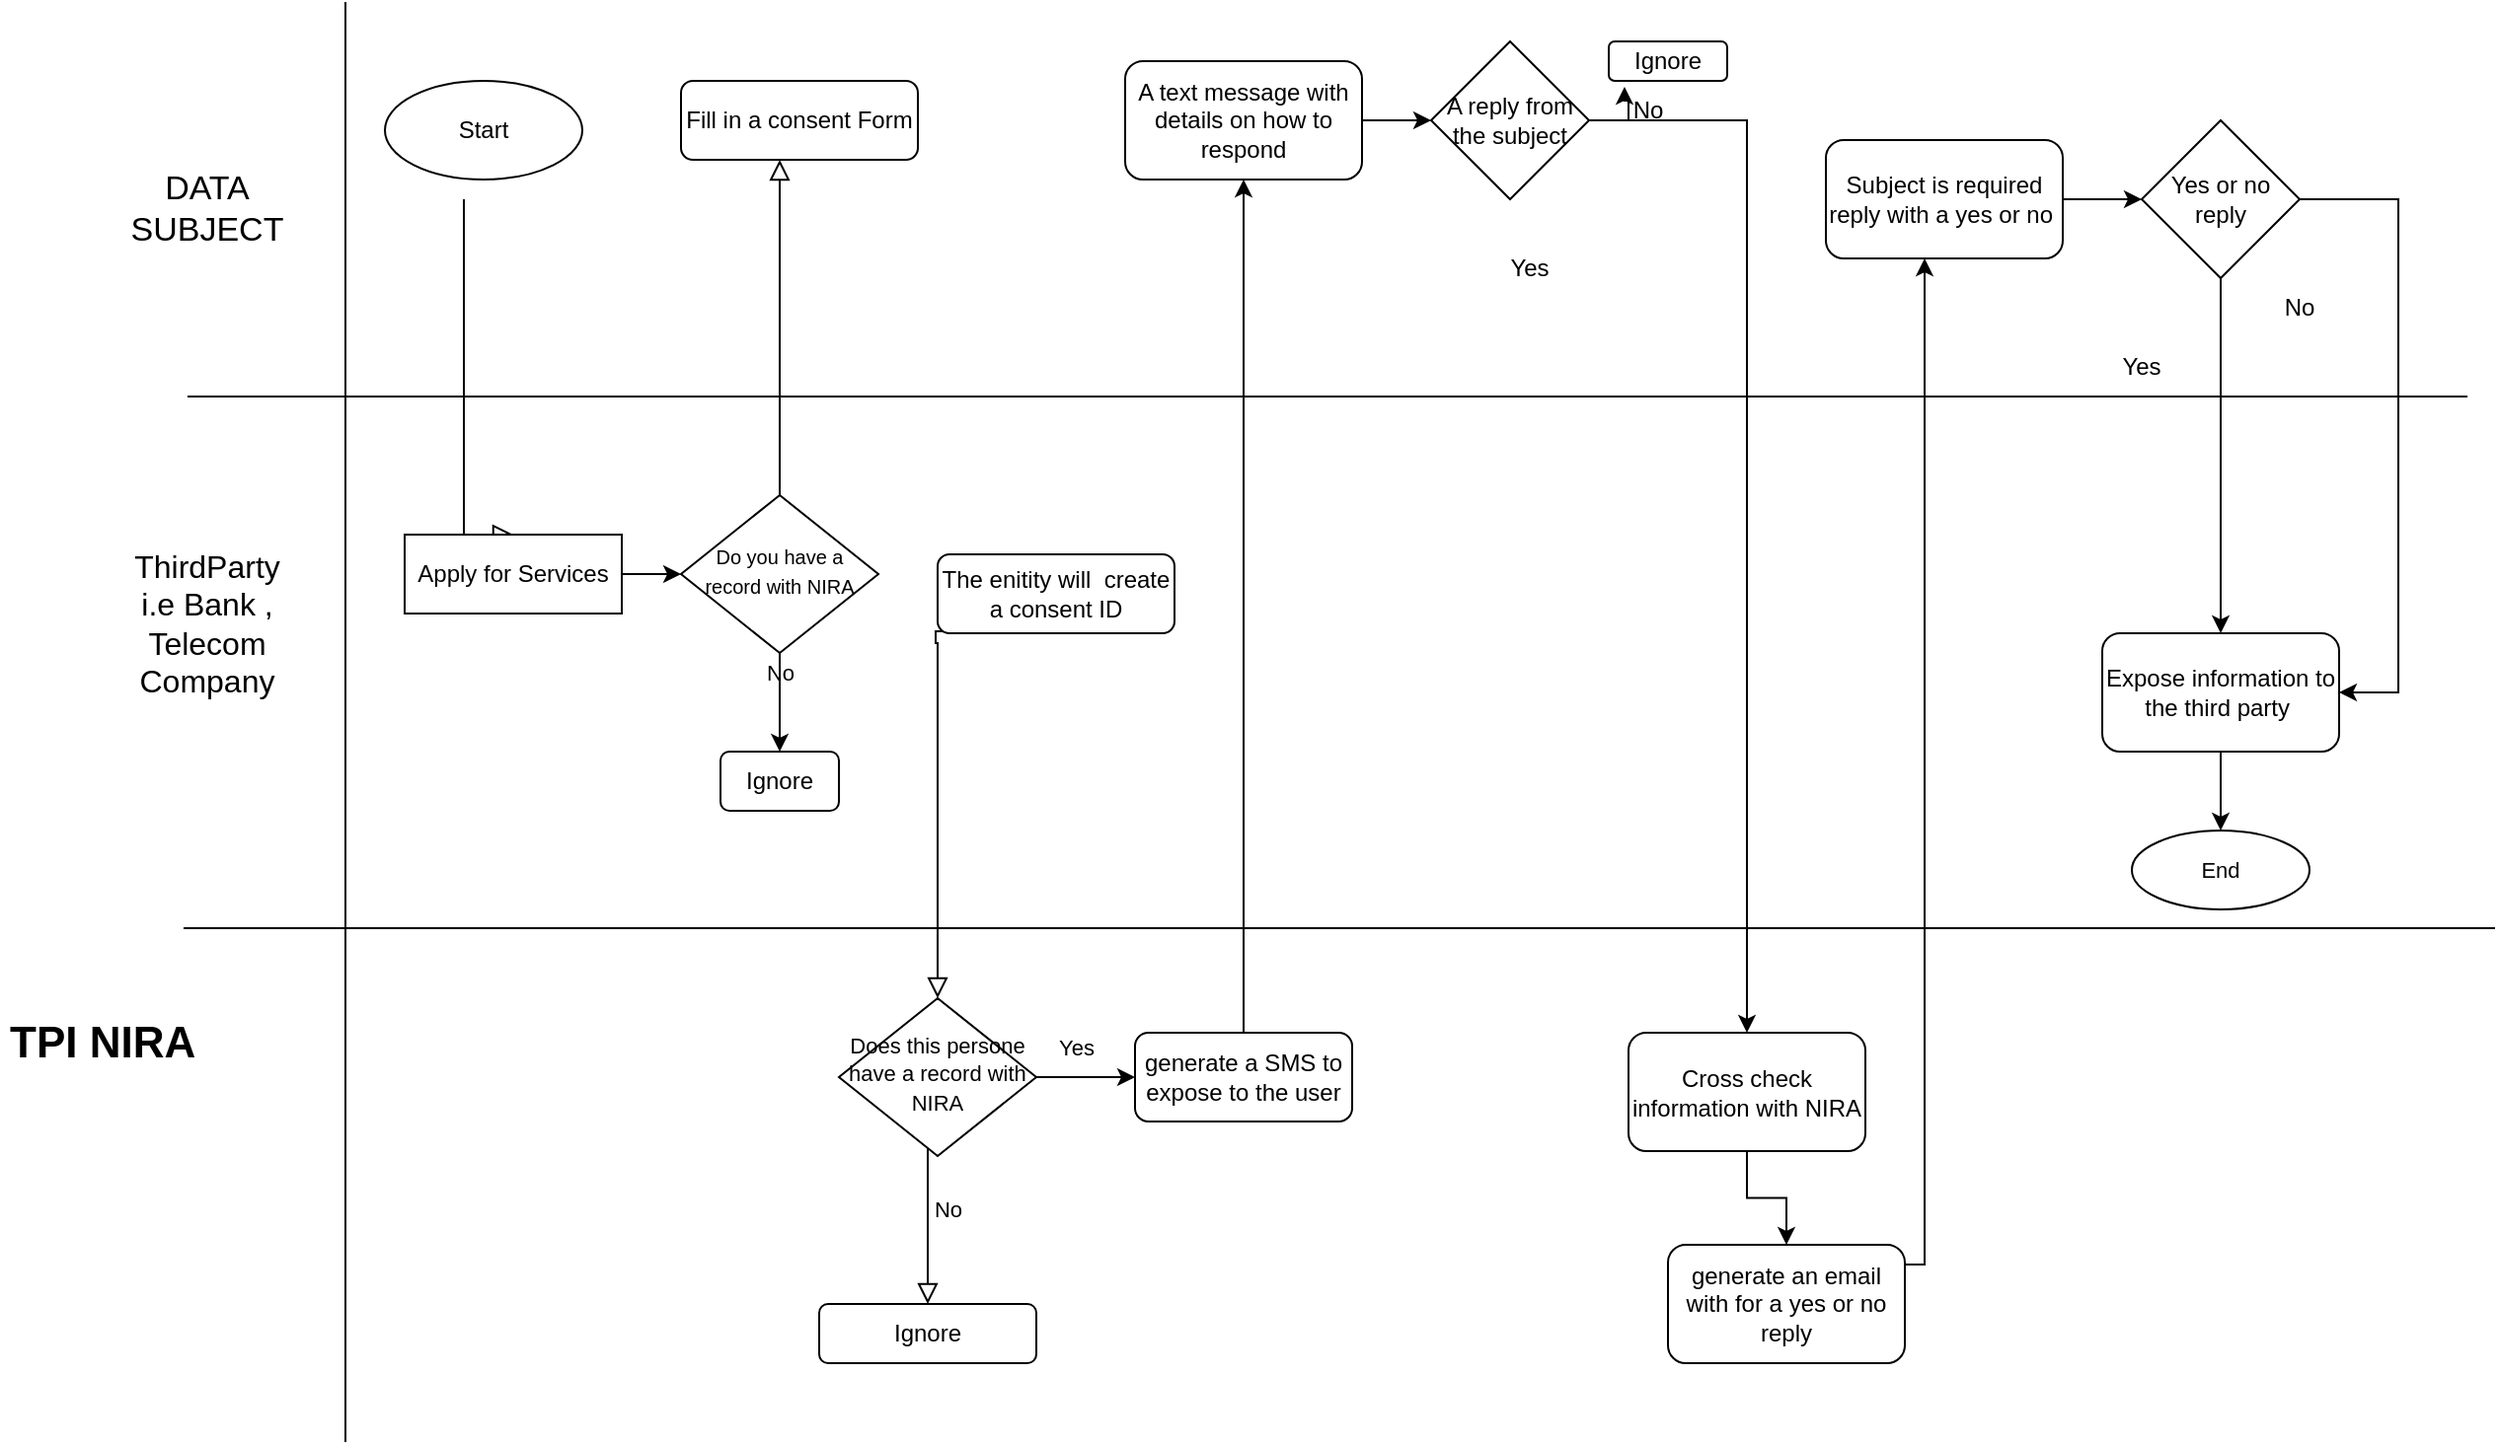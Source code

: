 <mxfile version="18.1.2" type="github">
  <diagram id="C5RBs43oDa-KdzZeNtuy" name="Page-1">
    <mxGraphModel dx="2037" dy="450" grid="1" gridSize="10" guides="1" tooltips="1" connect="1" arrows="1" fold="1" page="1" pageScale="1" pageWidth="1169" pageHeight="827" math="0" shadow="0">
      <root>
        <mxCell id="WIyWlLk6GJQsqaUBKTNV-0" />
        <mxCell id="WIyWlLk6GJQsqaUBKTNV-1" parent="WIyWlLk6GJQsqaUBKTNV-0" />
        <mxCell id="WIyWlLk6GJQsqaUBKTNV-2" value="" style="rounded=0;html=1;jettySize=auto;orthogonalLoop=1;fontSize=11;endArrow=block;endFill=0;endSize=8;strokeWidth=1;shadow=0;labelBackgroundColor=none;edgeStyle=orthogonalEdgeStyle;entryX=0.5;entryY=0;entryDx=0;entryDy=0;" parent="WIyWlLk6GJQsqaUBKTNV-1" target="iGQXK_f0XhGNeGQheEvL-0" edge="1">
          <mxGeometry relative="1" as="geometry">
            <mxPoint x="140" y="100" as="sourcePoint" />
            <mxPoint x="80" y="210" as="targetPoint" />
            <Array as="points">
              <mxPoint x="140" y="270" />
              <mxPoint x="135" y="270" />
            </Array>
          </mxGeometry>
        </mxCell>
        <mxCell id="WIyWlLk6GJQsqaUBKTNV-4" value="Yes" style="rounded=0;html=1;jettySize=auto;orthogonalLoop=1;fontSize=11;endArrow=block;endFill=0;endSize=8;strokeWidth=1;shadow=0;labelBackgroundColor=none;edgeStyle=orthogonalEdgeStyle;exitX=0.408;exitY=0.975;exitDx=0;exitDy=0;exitPerimeter=0;entryX=0.5;entryY=0;entryDx=0;entryDy=0;" parent="WIyWlLk6GJQsqaUBKTNV-1" source="WIyWlLk6GJQsqaUBKTNV-12" target="WIyWlLk6GJQsqaUBKTNV-10" edge="1">
          <mxGeometry x="1" y="74" relative="1" as="geometry">
            <mxPoint x="-4" y="25" as="offset" />
            <mxPoint x="393" y="390" as="targetPoint" />
            <Array as="points">
              <mxPoint x="379" y="325" />
              <mxPoint x="380" y="325" />
            </Array>
          </mxGeometry>
        </mxCell>
        <mxCell id="WIyWlLk6GJQsqaUBKTNV-5" value="No" style="edgeStyle=orthogonalEdgeStyle;rounded=0;html=1;jettySize=auto;orthogonalLoop=1;fontSize=11;endArrow=block;endFill=0;endSize=8;strokeWidth=1;shadow=0;labelBackgroundColor=none;" parent="WIyWlLk6GJQsqaUBKTNV-1" source="WIyWlLk6GJQsqaUBKTNV-6" target="WIyWlLk6GJQsqaUBKTNV-7" edge="1">
          <mxGeometry x="-1" y="-90" relative="1" as="geometry">
            <mxPoint x="-90" y="90" as="offset" />
            <Array as="points">
              <mxPoint x="320" y="290" />
            </Array>
          </mxGeometry>
        </mxCell>
        <mxCell id="iGQXK_f0XhGNeGQheEvL-25" style="edgeStyle=orthogonalEdgeStyle;rounded=0;orthogonalLoop=1;jettySize=auto;html=1;" edge="1" parent="WIyWlLk6GJQsqaUBKTNV-1" source="WIyWlLk6GJQsqaUBKTNV-6" target="iGQXK_f0XhGNeGQheEvL-26">
          <mxGeometry relative="1" as="geometry">
            <mxPoint x="250" y="380" as="targetPoint" />
          </mxGeometry>
        </mxCell>
        <mxCell id="WIyWlLk6GJQsqaUBKTNV-6" value="&lt;font style=&quot;font-size: 10px;&quot;&gt;Do you have a record with NIRA&lt;/font&gt;" style="rhombus;whiteSpace=wrap;html=1;shadow=0;fontFamily=Helvetica;fontSize=12;align=center;strokeWidth=1;spacing=6;spacingTop=-4;" parent="WIyWlLk6GJQsqaUBKTNV-1" vertex="1">
          <mxGeometry x="250" y="250" width="100" height="80" as="geometry" />
        </mxCell>
        <mxCell id="WIyWlLk6GJQsqaUBKTNV-7" value="Fill in a consent Form" style="rounded=1;whiteSpace=wrap;html=1;fontSize=12;glass=0;strokeWidth=1;shadow=0;" parent="WIyWlLk6GJQsqaUBKTNV-1" vertex="1">
          <mxGeometry x="250" y="40" width="120" height="40" as="geometry" />
        </mxCell>
        <mxCell id="WIyWlLk6GJQsqaUBKTNV-8" value="No" style="rounded=0;html=1;jettySize=auto;orthogonalLoop=1;fontSize=11;endArrow=block;endFill=0;endSize=8;strokeWidth=1;shadow=0;labelBackgroundColor=none;edgeStyle=orthogonalEdgeStyle;" parent="WIyWlLk6GJQsqaUBKTNV-1" source="WIyWlLk6GJQsqaUBKTNV-10" target="WIyWlLk6GJQsqaUBKTNV-11" edge="1">
          <mxGeometry x="-0.231" y="10" relative="1" as="geometry">
            <mxPoint as="offset" />
            <mxPoint x="400" y="650" as="targetPoint" />
            <Array as="points">
              <mxPoint x="375" y="620" />
              <mxPoint x="375" y="620" />
            </Array>
          </mxGeometry>
        </mxCell>
        <mxCell id="WIyWlLk6GJQsqaUBKTNV-10" value="&lt;font style=&quot;font-size: 11px;&quot;&gt;Does this persone have a record with NIRA&lt;/font&gt;" style="rhombus;whiteSpace=wrap;html=1;shadow=0;fontFamily=Helvetica;fontSize=12;align=center;strokeWidth=1;spacing=6;spacingTop=-4;" parent="WIyWlLk6GJQsqaUBKTNV-1" vertex="1">
          <mxGeometry x="330" y="505" width="100" height="80" as="geometry" />
        </mxCell>
        <mxCell id="WIyWlLk6GJQsqaUBKTNV-11" value="Ignore" style="rounded=1;whiteSpace=wrap;html=1;fontSize=12;glass=0;strokeWidth=1;shadow=0;" parent="WIyWlLk6GJQsqaUBKTNV-1" vertex="1">
          <mxGeometry x="320" y="660" width="110" height="30" as="geometry" />
        </mxCell>
        <mxCell id="WIyWlLk6GJQsqaUBKTNV-12" value="The enitity will&amp;nbsp; create a consent ID" style="rounded=1;whiteSpace=wrap;html=1;fontSize=12;glass=0;strokeWidth=1;shadow=0;" parent="WIyWlLk6GJQsqaUBKTNV-1" vertex="1">
          <mxGeometry x="380" y="280" width="120" height="40" as="geometry" />
        </mxCell>
        <mxCell id="iGQXK_f0XhGNeGQheEvL-0" value="Apply for Services" style="rounded=0;whiteSpace=wrap;html=1;" vertex="1" parent="WIyWlLk6GJQsqaUBKTNV-1">
          <mxGeometry x="110" y="270" width="110" height="40" as="geometry" />
        </mxCell>
        <mxCell id="iGQXK_f0XhGNeGQheEvL-1" value="" style="endArrow=classic;html=1;rounded=0;exitX=1;exitY=0.5;exitDx=0;exitDy=0;entryX=0;entryY=0.5;entryDx=0;entryDy=0;" edge="1" parent="WIyWlLk6GJQsqaUBKTNV-1" source="iGQXK_f0XhGNeGQheEvL-0" target="WIyWlLk6GJQsqaUBKTNV-6">
          <mxGeometry width="50" height="50" relative="1" as="geometry">
            <mxPoint x="390" y="260" as="sourcePoint" />
            <mxPoint x="210" y="180" as="targetPoint" />
          </mxGeometry>
        </mxCell>
        <mxCell id="iGQXK_f0XhGNeGQheEvL-3" value="" style="endArrow=classic;html=1;rounded=0;exitX=1;exitY=0.5;exitDx=0;exitDy=0;" edge="1" parent="WIyWlLk6GJQsqaUBKTNV-1" source="WIyWlLk6GJQsqaUBKTNV-10" target="iGQXK_f0XhGNeGQheEvL-4">
          <mxGeometry width="50" height="50" relative="1" as="geometry">
            <mxPoint x="390" y="520" as="sourcePoint" />
            <mxPoint x="510" y="545" as="targetPoint" />
          </mxGeometry>
        </mxCell>
        <mxCell id="iGQXK_f0XhGNeGQheEvL-5" style="edgeStyle=orthogonalEdgeStyle;rounded=0;orthogonalLoop=1;jettySize=auto;html=1;" edge="1" parent="WIyWlLk6GJQsqaUBKTNV-1" source="iGQXK_f0XhGNeGQheEvL-4" target="iGQXK_f0XhGNeGQheEvL-6">
          <mxGeometry relative="1" as="geometry">
            <mxPoint x="535" y="50" as="targetPoint" />
            <Array as="points">
              <mxPoint x="535" y="78" />
            </Array>
          </mxGeometry>
        </mxCell>
        <mxCell id="iGQXK_f0XhGNeGQheEvL-4" value="generate a SMS to expose to the user" style="rounded=1;whiteSpace=wrap;html=1;" vertex="1" parent="WIyWlLk6GJQsqaUBKTNV-1">
          <mxGeometry x="480" y="522.5" width="110" height="45" as="geometry" />
        </mxCell>
        <mxCell id="iGQXK_f0XhGNeGQheEvL-7" style="edgeStyle=orthogonalEdgeStyle;rounded=0;orthogonalLoop=1;jettySize=auto;html=1;" edge="1" parent="WIyWlLk6GJQsqaUBKTNV-1" source="iGQXK_f0XhGNeGQheEvL-6" target="iGQXK_f0XhGNeGQheEvL-8">
          <mxGeometry relative="1" as="geometry">
            <mxPoint x="670" y="60" as="targetPoint" />
          </mxGeometry>
        </mxCell>
        <mxCell id="iGQXK_f0XhGNeGQheEvL-6" value="A text message with details on how to respond" style="rounded=1;whiteSpace=wrap;html=1;" vertex="1" parent="WIyWlLk6GJQsqaUBKTNV-1">
          <mxGeometry x="475" y="30" width="120" height="60" as="geometry" />
        </mxCell>
        <mxCell id="iGQXK_f0XhGNeGQheEvL-9" style="edgeStyle=orthogonalEdgeStyle;rounded=0;orthogonalLoop=1;jettySize=auto;html=1;" edge="1" parent="WIyWlLk6GJQsqaUBKTNV-1" source="iGQXK_f0XhGNeGQheEvL-8" target="iGQXK_f0XhGNeGQheEvL-12">
          <mxGeometry relative="1" as="geometry">
            <mxPoint x="670" y="140" as="targetPoint" />
          </mxGeometry>
        </mxCell>
        <mxCell id="iGQXK_f0XhGNeGQheEvL-29" style="edgeStyle=orthogonalEdgeStyle;rounded=0;orthogonalLoop=1;jettySize=auto;html=1;entryX=0.133;entryY=1.15;entryDx=0;entryDy=0;entryPerimeter=0;" edge="1" parent="WIyWlLk6GJQsqaUBKTNV-1" source="iGQXK_f0XhGNeGQheEvL-8" target="iGQXK_f0XhGNeGQheEvL-30">
          <mxGeometry relative="1" as="geometry">
            <mxPoint x="730" y="50" as="targetPoint" />
            <Array as="points">
              <mxPoint x="730" y="60" />
              <mxPoint x="730" y="50" />
              <mxPoint x="728" y="50" />
            </Array>
          </mxGeometry>
        </mxCell>
        <mxCell id="iGQXK_f0XhGNeGQheEvL-8" value="A reply from the subject" style="rhombus;whiteSpace=wrap;html=1;" vertex="1" parent="WIyWlLk6GJQsqaUBKTNV-1">
          <mxGeometry x="630" y="20" width="80" height="80" as="geometry" />
        </mxCell>
        <mxCell id="iGQXK_f0XhGNeGQheEvL-10" value="No" style="text;html=1;strokeColor=none;fillColor=none;align=center;verticalAlign=middle;whiteSpace=wrap;rounded=0;" vertex="1" parent="WIyWlLk6GJQsqaUBKTNV-1">
          <mxGeometry x="710" y="40" width="60" height="30" as="geometry" />
        </mxCell>
        <mxCell id="iGQXK_f0XhGNeGQheEvL-13" style="edgeStyle=orthogonalEdgeStyle;rounded=0;orthogonalLoop=1;jettySize=auto;html=1;" edge="1" parent="WIyWlLk6GJQsqaUBKTNV-1" source="iGQXK_f0XhGNeGQheEvL-12" target="iGQXK_f0XhGNeGQheEvL-14">
          <mxGeometry relative="1" as="geometry">
            <mxPoint x="740" y="640" as="targetPoint" />
          </mxGeometry>
        </mxCell>
        <mxCell id="iGQXK_f0XhGNeGQheEvL-12" value="Cross check information with NIRA" style="rounded=1;whiteSpace=wrap;html=1;" vertex="1" parent="WIyWlLk6GJQsqaUBKTNV-1">
          <mxGeometry x="730" y="522.5" width="120" height="60" as="geometry" />
        </mxCell>
        <mxCell id="iGQXK_f0XhGNeGQheEvL-15" style="edgeStyle=orthogonalEdgeStyle;rounded=0;orthogonalLoop=1;jettySize=auto;html=1;" edge="1" parent="WIyWlLk6GJQsqaUBKTNV-1" source="iGQXK_f0XhGNeGQheEvL-14" target="iGQXK_f0XhGNeGQheEvL-16">
          <mxGeometry relative="1" as="geometry">
            <mxPoint x="840" y="84" as="targetPoint" />
            <Array as="points">
              <mxPoint x="880" y="640" />
            </Array>
          </mxGeometry>
        </mxCell>
        <mxCell id="iGQXK_f0XhGNeGQheEvL-14" value="generate an email with for a yes or no reply" style="rounded=1;whiteSpace=wrap;html=1;" vertex="1" parent="WIyWlLk6GJQsqaUBKTNV-1">
          <mxGeometry x="750" y="630" width="120" height="60" as="geometry" />
        </mxCell>
        <mxCell id="iGQXK_f0XhGNeGQheEvL-17" style="edgeStyle=orthogonalEdgeStyle;rounded=0;orthogonalLoop=1;jettySize=auto;html=1;" edge="1" parent="WIyWlLk6GJQsqaUBKTNV-1" source="iGQXK_f0XhGNeGQheEvL-16" target="iGQXK_f0XhGNeGQheEvL-18">
          <mxGeometry relative="1" as="geometry">
            <mxPoint x="940" y="100" as="targetPoint" />
          </mxGeometry>
        </mxCell>
        <mxCell id="iGQXK_f0XhGNeGQheEvL-16" value="Subject is required reply with a yes or no&amp;nbsp;" style="rounded=1;whiteSpace=wrap;html=1;" vertex="1" parent="WIyWlLk6GJQsqaUBKTNV-1">
          <mxGeometry x="830" y="70" width="120" height="60" as="geometry" />
        </mxCell>
        <mxCell id="iGQXK_f0XhGNeGQheEvL-19" style="edgeStyle=orthogonalEdgeStyle;rounded=0;orthogonalLoop=1;jettySize=auto;html=1;" edge="1" parent="WIyWlLk6GJQsqaUBKTNV-1" source="iGQXK_f0XhGNeGQheEvL-18" target="iGQXK_f0XhGNeGQheEvL-21">
          <mxGeometry relative="1" as="geometry">
            <mxPoint x="970" y="350" as="targetPoint" />
            <Array as="points">
              <mxPoint x="1020" y="100" />
            </Array>
          </mxGeometry>
        </mxCell>
        <mxCell id="iGQXK_f0XhGNeGQheEvL-20" style="edgeStyle=orthogonalEdgeStyle;rounded=0;orthogonalLoop=1;jettySize=auto;html=1;entryX=1;entryY=0.5;entryDx=0;entryDy=0;exitX=1;exitY=0.5;exitDx=0;exitDy=0;" edge="1" parent="WIyWlLk6GJQsqaUBKTNV-1" source="iGQXK_f0XhGNeGQheEvL-18" target="iGQXK_f0XhGNeGQheEvL-21">
          <mxGeometry relative="1" as="geometry">
            <mxPoint x="1050" y="350" as="targetPoint" />
            <mxPoint x="1020" y="100" as="sourcePoint" />
            <Array as="points">
              <mxPoint x="1120" y="100" />
              <mxPoint x="1120" y="350" />
            </Array>
          </mxGeometry>
        </mxCell>
        <mxCell id="iGQXK_f0XhGNeGQheEvL-18" value="Yes or no reply" style="rhombus;whiteSpace=wrap;html=1;" vertex="1" parent="WIyWlLk6GJQsqaUBKTNV-1">
          <mxGeometry x="990" y="60" width="80" height="80" as="geometry" />
        </mxCell>
        <mxCell id="iGQXK_f0XhGNeGQheEvL-32" style="edgeStyle=orthogonalEdgeStyle;rounded=0;orthogonalLoop=1;jettySize=auto;html=1;fontSize=11;" edge="1" parent="WIyWlLk6GJQsqaUBKTNV-1" source="iGQXK_f0XhGNeGQheEvL-21" target="iGQXK_f0XhGNeGQheEvL-33">
          <mxGeometry relative="1" as="geometry">
            <mxPoint x="970" y="440" as="targetPoint" />
          </mxGeometry>
        </mxCell>
        <mxCell id="iGQXK_f0XhGNeGQheEvL-21" value="Expose information to the third party&amp;nbsp;" style="rounded=1;whiteSpace=wrap;html=1;" vertex="1" parent="WIyWlLk6GJQsqaUBKTNV-1">
          <mxGeometry x="970" y="320" width="120" height="60" as="geometry" />
        </mxCell>
        <mxCell id="iGQXK_f0XhGNeGQheEvL-22" value="Yes" style="text;html=1;strokeColor=none;fillColor=none;align=center;verticalAlign=middle;whiteSpace=wrap;rounded=0;" vertex="1" parent="WIyWlLk6GJQsqaUBKTNV-1">
          <mxGeometry x="960" y="170" width="60" height="30" as="geometry" />
        </mxCell>
        <mxCell id="iGQXK_f0XhGNeGQheEvL-23" value="No" style="text;html=1;strokeColor=none;fillColor=none;align=center;verticalAlign=middle;whiteSpace=wrap;rounded=0;" vertex="1" parent="WIyWlLk6GJQsqaUBKTNV-1">
          <mxGeometry x="1040" y="140" width="60" height="30" as="geometry" />
        </mxCell>
        <mxCell id="iGQXK_f0XhGNeGQheEvL-24" value="Start" style="ellipse;whiteSpace=wrap;html=1;" vertex="1" parent="WIyWlLk6GJQsqaUBKTNV-1">
          <mxGeometry x="100" y="40" width="100" height="50" as="geometry" />
        </mxCell>
        <mxCell id="iGQXK_f0XhGNeGQheEvL-26" value="Ignore" style="rounded=1;whiteSpace=wrap;html=1;" vertex="1" parent="WIyWlLk6GJQsqaUBKTNV-1">
          <mxGeometry x="270" y="380" width="60" height="30" as="geometry" />
        </mxCell>
        <mxCell id="iGQXK_f0XhGNeGQheEvL-30" value="Ignore" style="rounded=1;whiteSpace=wrap;html=1;" vertex="1" parent="WIyWlLk6GJQsqaUBKTNV-1">
          <mxGeometry x="720" y="20" width="60" height="20" as="geometry" />
        </mxCell>
        <mxCell id="iGQXK_f0XhGNeGQheEvL-31" value="Yes" style="text;html=1;strokeColor=none;fillColor=none;align=center;verticalAlign=middle;whiteSpace=wrap;rounded=0;" vertex="1" parent="WIyWlLk6GJQsqaUBKTNV-1">
          <mxGeometry x="650" y="120" width="60" height="30" as="geometry" />
        </mxCell>
        <mxCell id="iGQXK_f0XhGNeGQheEvL-33" value="End" style="ellipse;whiteSpace=wrap;html=1;fontSize=11;" vertex="1" parent="WIyWlLk6GJQsqaUBKTNV-1">
          <mxGeometry x="985" y="420" width="90" height="40" as="geometry" />
        </mxCell>
        <mxCell id="iGQXK_f0XhGNeGQheEvL-35" value="" style="endArrow=none;html=1;rounded=0;fontSize=11;" edge="1" parent="WIyWlLk6GJQsqaUBKTNV-1">
          <mxGeometry width="50" height="50" relative="1" as="geometry">
            <mxPoint y="200" as="sourcePoint" />
            <mxPoint x="1155" y="200" as="targetPoint" />
          </mxGeometry>
        </mxCell>
        <mxCell id="iGQXK_f0XhGNeGQheEvL-36" value="" style="endArrow=none;html=1;rounded=0;fontSize=11;" edge="1" parent="WIyWlLk6GJQsqaUBKTNV-1">
          <mxGeometry width="50" height="50" relative="1" as="geometry">
            <mxPoint x="80" y="730" as="sourcePoint" />
            <mxPoint x="80" as="targetPoint" />
          </mxGeometry>
        </mxCell>
        <mxCell id="iGQXK_f0XhGNeGQheEvL-37" value="" style="endArrow=none;html=1;rounded=0;fontSize=11;" edge="1" parent="WIyWlLk6GJQsqaUBKTNV-1">
          <mxGeometry width="50" height="50" relative="1" as="geometry">
            <mxPoint x="-2" y="469.5" as="sourcePoint" />
            <mxPoint x="1169" y="469.5" as="targetPoint" />
          </mxGeometry>
        </mxCell>
        <mxCell id="iGQXK_f0XhGNeGQheEvL-38" value="&lt;font style=&quot;font-size: 17px;&quot;&gt;DATA SUBJECT&lt;/font&gt;" style="text;html=1;strokeColor=none;fillColor=none;align=center;verticalAlign=middle;whiteSpace=wrap;rounded=0;fontSize=11;" vertex="1" parent="WIyWlLk6GJQsqaUBKTNV-1">
          <mxGeometry x="-20" y="90" width="60" height="30" as="geometry" />
        </mxCell>
        <mxCell id="iGQXK_f0XhGNeGQheEvL-39" value="&lt;font style=&quot;font-size: 16px;&quot;&gt;ThirdParty i.e Bank , Telecom Company&lt;/font&gt;" style="text;html=1;strokeColor=none;fillColor=none;align=center;verticalAlign=middle;whiteSpace=wrap;rounded=0;fontSize=11;strokeWidth=3;" vertex="1" parent="WIyWlLk6GJQsqaUBKTNV-1">
          <mxGeometry x="-35" y="300" width="90" height="30" as="geometry" />
        </mxCell>
        <mxCell id="iGQXK_f0XhGNeGQheEvL-40" value="&lt;h1&gt;TPI NIRA&lt;/h1&gt;" style="text;html=1;strokeColor=none;fillColor=none;spacing=5;spacingTop=-20;whiteSpace=wrap;overflow=hidden;rounded=0;fontSize=11;" vertex="1" parent="WIyWlLk6GJQsqaUBKTNV-1">
          <mxGeometry x="-95" y="510" width="190" height="120" as="geometry" />
        </mxCell>
      </root>
    </mxGraphModel>
  </diagram>
</mxfile>
